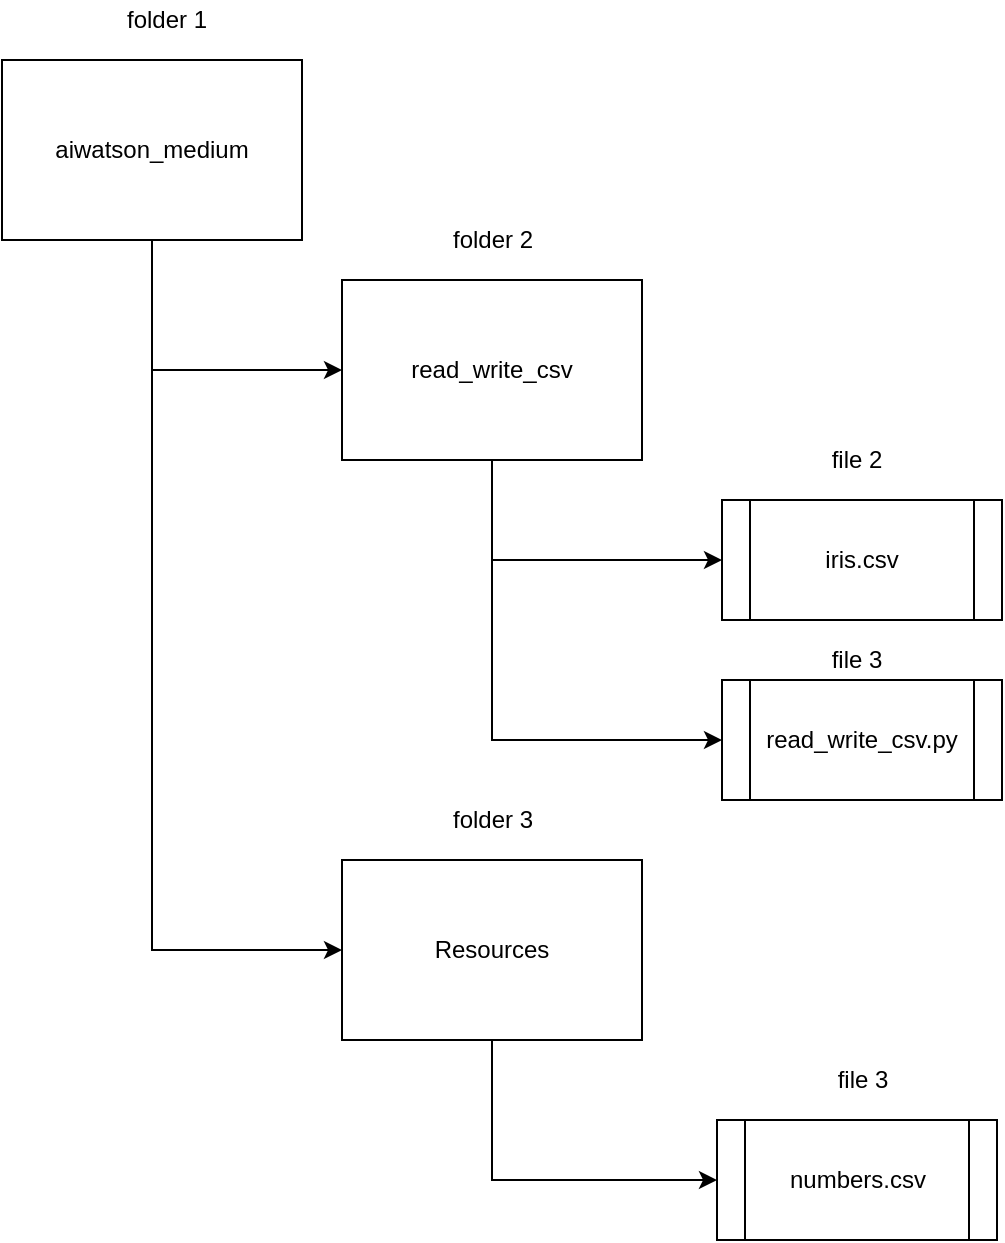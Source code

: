 <mxfile version="14.9.7" type="device"><diagram id="jdgA1wuqH-bSqpFeposi" name="Page-1"><mxGraphModel dx="890" dy="874" grid="1" gridSize="10" guides="1" tooltips="1" connect="1" arrows="1" fold="1" page="1" pageScale="1" pageWidth="850" pageHeight="1100" math="0" shadow="0"><root><mxCell id="0"/><mxCell id="1" parent="0"/><mxCell id="JB4_kS16Y1LM1E7BSmYA-5" style="edgeStyle=orthogonalEdgeStyle;rounded=0;orthogonalLoop=1;jettySize=auto;html=1;exitX=0.5;exitY=1;exitDx=0;exitDy=0;entryX=0;entryY=0.5;entryDx=0;entryDy=0;" edge="1" parent="1" source="JB4_kS16Y1LM1E7BSmYA-1" target="JB4_kS16Y1LM1E7BSmYA-2"><mxGeometry relative="1" as="geometry"/></mxCell><mxCell id="JB4_kS16Y1LM1E7BSmYA-18" style="edgeStyle=orthogonalEdgeStyle;rounded=0;orthogonalLoop=1;jettySize=auto;html=1;exitX=0.5;exitY=1;exitDx=0;exitDy=0;entryX=0;entryY=0.5;entryDx=0;entryDy=0;" edge="1" parent="1" source="JB4_kS16Y1LM1E7BSmYA-1" target="JB4_kS16Y1LM1E7BSmYA-17"><mxGeometry relative="1" as="geometry"/></mxCell><mxCell id="JB4_kS16Y1LM1E7BSmYA-1" value="aiwatson_medium" style="rounded=0;whiteSpace=wrap;html=1;" vertex="1" parent="1"><mxGeometry x="80" y="120" width="150" height="90" as="geometry"/></mxCell><mxCell id="JB4_kS16Y1LM1E7BSmYA-6" style="edgeStyle=orthogonalEdgeStyle;rounded=0;orthogonalLoop=1;jettySize=auto;html=1;exitX=0.5;exitY=1;exitDx=0;exitDy=0;entryX=0;entryY=0.5;entryDx=0;entryDy=0;" edge="1" parent="1" source="JB4_kS16Y1LM1E7BSmYA-2" target="JB4_kS16Y1LM1E7BSmYA-4"><mxGeometry relative="1" as="geometry"/></mxCell><mxCell id="JB4_kS16Y1LM1E7BSmYA-8" style="edgeStyle=orthogonalEdgeStyle;rounded=0;orthogonalLoop=1;jettySize=auto;html=1;exitX=0.5;exitY=1;exitDx=0;exitDy=0;entryX=0;entryY=0.5;entryDx=0;entryDy=0;" edge="1" parent="1" source="JB4_kS16Y1LM1E7BSmYA-2" target="JB4_kS16Y1LM1E7BSmYA-7"><mxGeometry relative="1" as="geometry"/></mxCell><mxCell id="JB4_kS16Y1LM1E7BSmYA-2" value="read_write_csv" style="rounded=0;whiteSpace=wrap;html=1;" vertex="1" parent="1"><mxGeometry x="250" y="230" width="150" height="90" as="geometry"/></mxCell><mxCell id="JB4_kS16Y1LM1E7BSmYA-4" value="iris.csv" style="shape=process;whiteSpace=wrap;html=1;backgroundOutline=1;" vertex="1" parent="1"><mxGeometry x="440" y="340" width="140" height="60" as="geometry"/></mxCell><mxCell id="JB4_kS16Y1LM1E7BSmYA-7" value="read_write_csv.py" style="shape=process;whiteSpace=wrap;html=1;backgroundOutline=1;" vertex="1" parent="1"><mxGeometry x="440" y="430" width="140" height="60" as="geometry"/></mxCell><mxCell id="JB4_kS16Y1LM1E7BSmYA-9" value="folder 1" style="text;html=1;strokeColor=none;fillColor=none;align=center;verticalAlign=middle;whiteSpace=wrap;rounded=0;" vertex="1" parent="1"><mxGeometry x="135" y="90" width="55" height="20" as="geometry"/></mxCell><mxCell id="JB4_kS16Y1LM1E7BSmYA-10" value="folder 2" style="text;html=1;strokeColor=none;fillColor=none;align=center;verticalAlign=middle;whiteSpace=wrap;rounded=0;" vertex="1" parent="1"><mxGeometry x="297.5" y="200" width="55" height="20" as="geometry"/></mxCell><mxCell id="JB4_kS16Y1LM1E7BSmYA-11" value="file 2" style="text;html=1;strokeColor=none;fillColor=none;align=center;verticalAlign=middle;whiteSpace=wrap;rounded=0;" vertex="1" parent="1"><mxGeometry x="480" y="310" width="55" height="20" as="geometry"/></mxCell><mxCell id="JB4_kS16Y1LM1E7BSmYA-12" value="file 3" style="text;html=1;strokeColor=none;fillColor=none;align=center;verticalAlign=middle;whiteSpace=wrap;rounded=0;" vertex="1" parent="1"><mxGeometry x="480" y="410" width="55" height="20" as="geometry"/></mxCell><mxCell id="JB4_kS16Y1LM1E7BSmYA-14" value="folder 3" style="text;html=1;strokeColor=none;fillColor=none;align=center;verticalAlign=middle;whiteSpace=wrap;rounded=0;" vertex="1" parent="1"><mxGeometry x="297.5" y="490" width="55" height="20" as="geometry"/></mxCell><mxCell id="JB4_kS16Y1LM1E7BSmYA-16" value="numbers.csv" style="shape=process;whiteSpace=wrap;html=1;backgroundOutline=1;" vertex="1" parent="1"><mxGeometry x="437.5" y="650" width="140" height="60" as="geometry"/></mxCell><mxCell id="JB4_kS16Y1LM1E7BSmYA-19" style="edgeStyle=orthogonalEdgeStyle;rounded=0;orthogonalLoop=1;jettySize=auto;html=1;exitX=0.5;exitY=1;exitDx=0;exitDy=0;entryX=0;entryY=0.5;entryDx=0;entryDy=0;" edge="1" parent="1" source="JB4_kS16Y1LM1E7BSmYA-17" target="JB4_kS16Y1LM1E7BSmYA-16"><mxGeometry relative="1" as="geometry"/></mxCell><mxCell id="JB4_kS16Y1LM1E7BSmYA-17" value="Resources" style="rounded=0;whiteSpace=wrap;html=1;" vertex="1" parent="1"><mxGeometry x="250" y="520" width="150" height="90" as="geometry"/></mxCell><mxCell id="JB4_kS16Y1LM1E7BSmYA-20" value="file 3" style="text;html=1;strokeColor=none;fillColor=none;align=center;verticalAlign=middle;whiteSpace=wrap;rounded=0;" vertex="1" parent="1"><mxGeometry x="482.5" y="620" width="55" height="20" as="geometry"/></mxCell></root></mxGraphModel></diagram></mxfile>